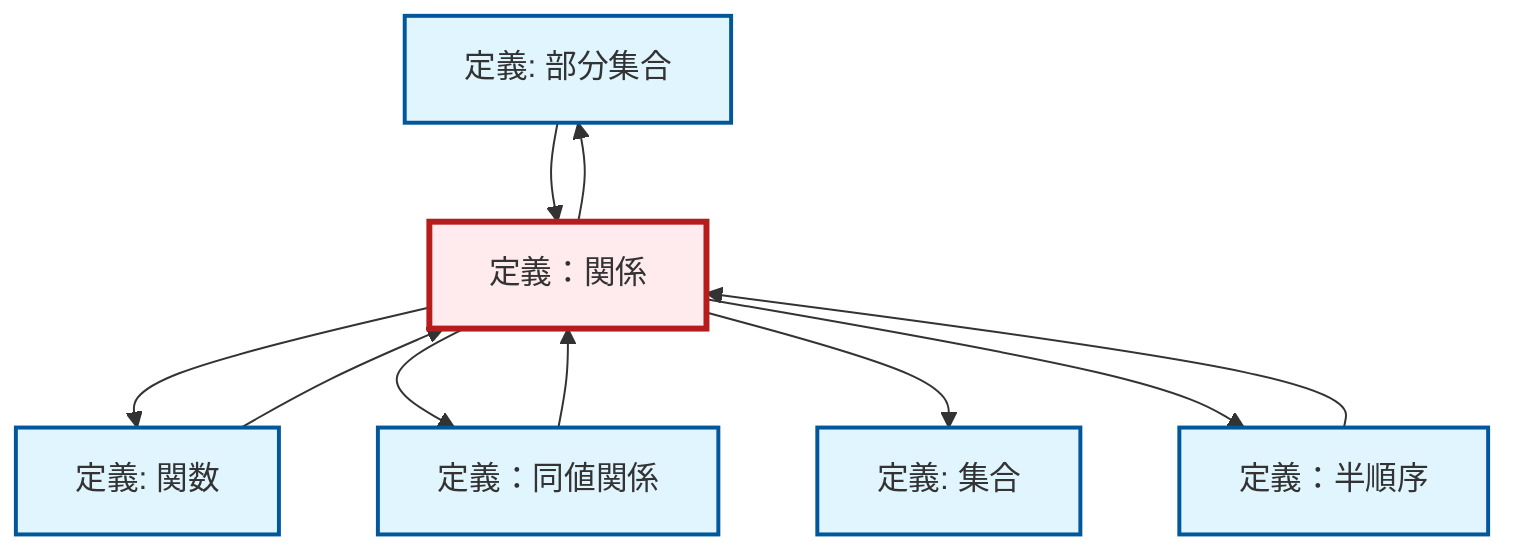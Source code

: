 graph TD
    classDef definition fill:#e1f5fe,stroke:#01579b,stroke-width:2px
    classDef theorem fill:#f3e5f5,stroke:#4a148c,stroke-width:2px
    classDef axiom fill:#fff3e0,stroke:#e65100,stroke-width:2px
    classDef example fill:#e8f5e9,stroke:#1b5e20,stroke-width:2px
    classDef current fill:#ffebee,stroke:#b71c1c,stroke-width:3px
    def-set["定義: 集合"]:::definition
    def-subset["定義: 部分集合"]:::definition
    def-equivalence-relation["定義：同値関係"]:::definition
    def-relation["定義：関係"]:::definition
    def-partial-order["定義：半順序"]:::definition
    def-function["定義: 関数"]:::definition
    def-relation --> def-function
    def-relation --> def-equivalence-relation
    def-function --> def-relation
    def-relation --> def-set
    def-equivalence-relation --> def-relation
    def-subset --> def-relation
    def-relation --> def-subset
    def-partial-order --> def-relation
    def-relation --> def-partial-order
    class def-relation current